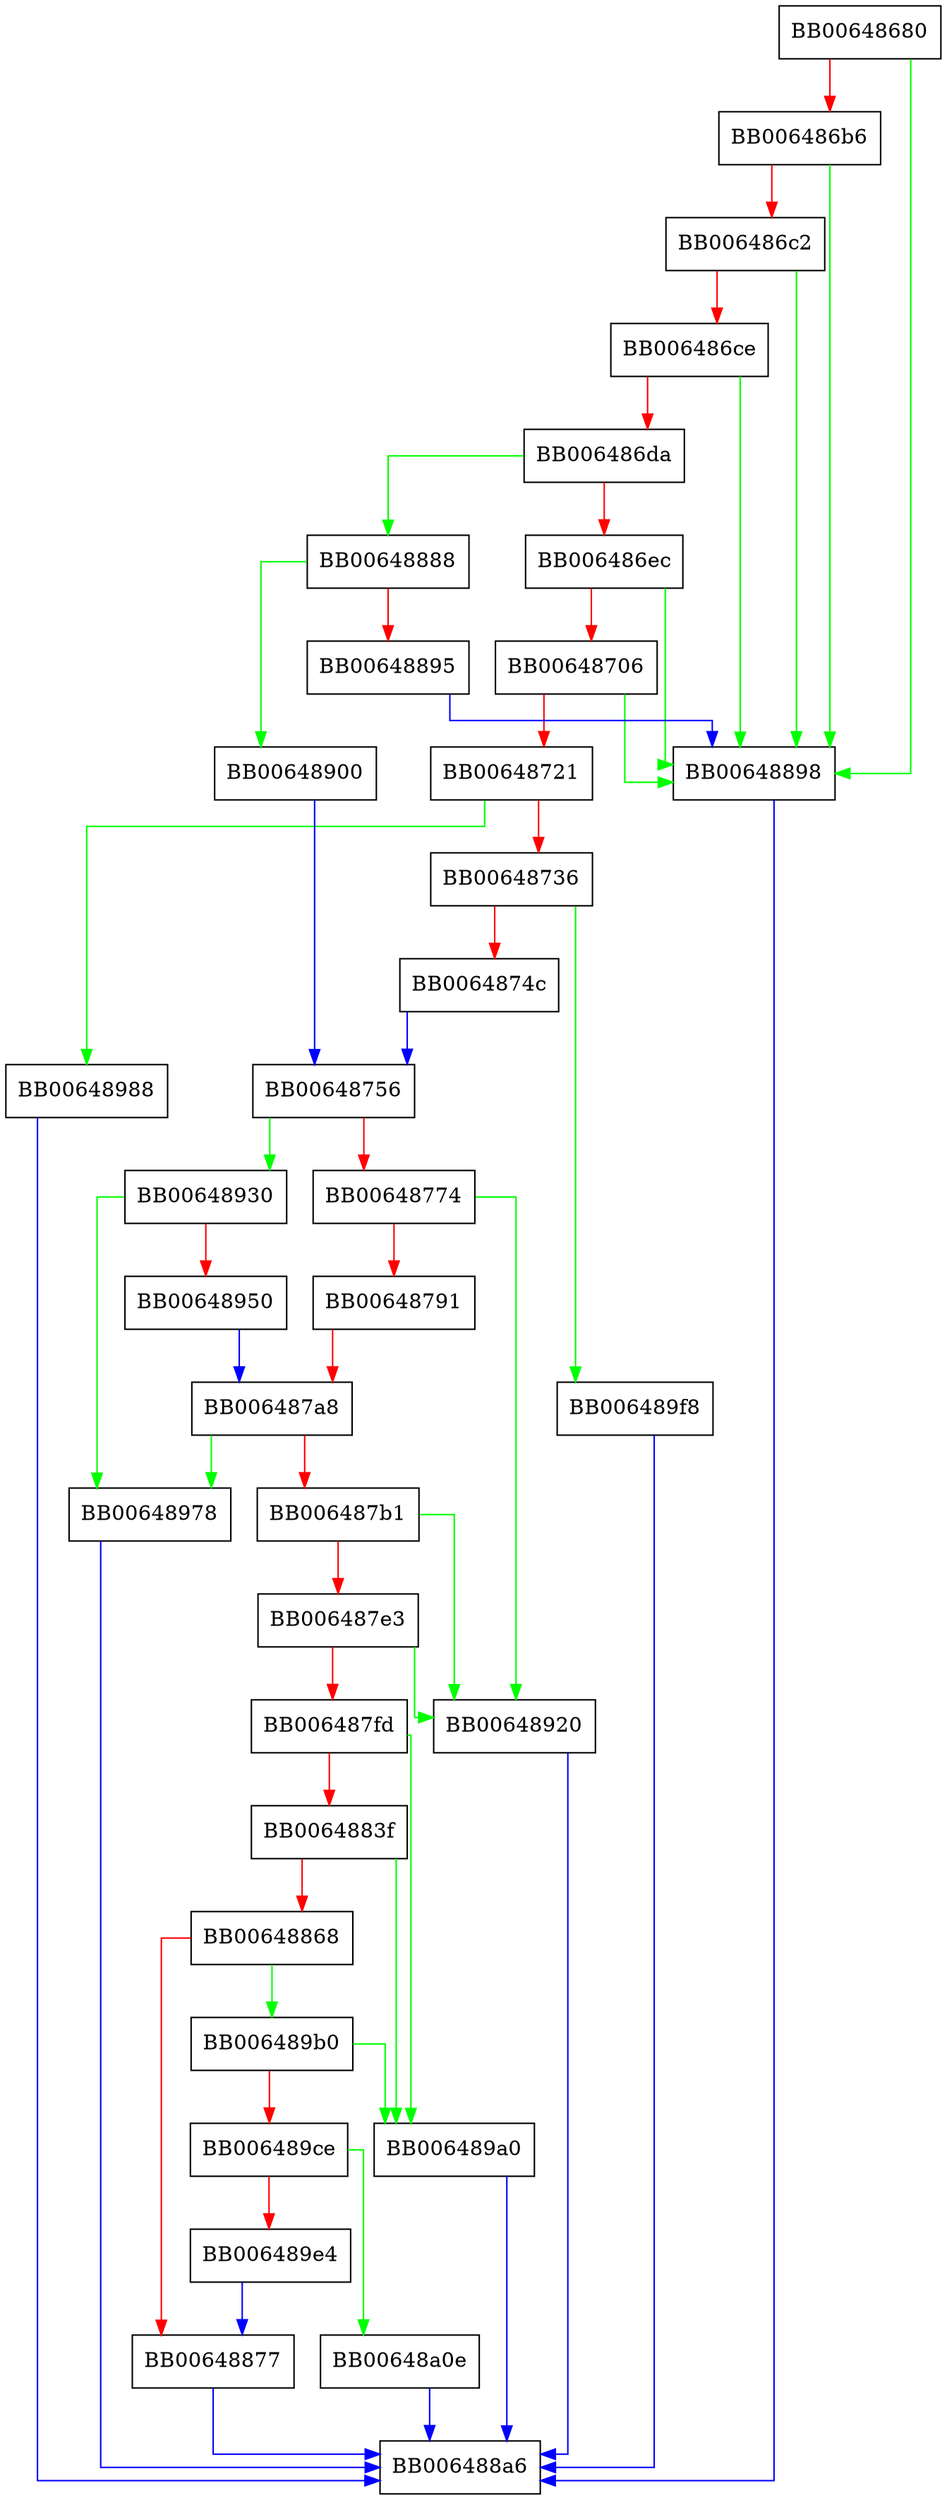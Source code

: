 digraph SRP_create_verifier_ex {
  node [shape="box"];
  graph [splines=ortho];
  BB00648680 -> BB00648898 [color="green"];
  BB00648680 -> BB006486b6 [color="red"];
  BB006486b6 -> BB00648898 [color="green"];
  BB006486b6 -> BB006486c2 [color="red"];
  BB006486c2 -> BB00648898 [color="green"];
  BB006486c2 -> BB006486ce [color="red"];
  BB006486ce -> BB00648898 [color="green"];
  BB006486ce -> BB006486da [color="red"];
  BB006486da -> BB00648888 [color="green"];
  BB006486da -> BB006486ec [color="red"];
  BB006486ec -> BB00648898 [color="green"];
  BB006486ec -> BB00648706 [color="red"];
  BB00648706 -> BB00648898 [color="green"];
  BB00648706 -> BB00648721 [color="red"];
  BB00648721 -> BB00648988 [color="green"];
  BB00648721 -> BB00648736 [color="red"];
  BB00648736 -> BB006489f8 [color="green"];
  BB00648736 -> BB0064874c [color="red"];
  BB0064874c -> BB00648756 [color="blue"];
  BB00648756 -> BB00648930 [color="green"];
  BB00648756 -> BB00648774 [color="red"];
  BB00648774 -> BB00648920 [color="green"];
  BB00648774 -> BB00648791 [color="red"];
  BB00648791 -> BB006487a8 [color="red"];
  BB006487a8 -> BB00648978 [color="green"];
  BB006487a8 -> BB006487b1 [color="red"];
  BB006487b1 -> BB00648920 [color="green"];
  BB006487b1 -> BB006487e3 [color="red"];
  BB006487e3 -> BB00648920 [color="green"];
  BB006487e3 -> BB006487fd [color="red"];
  BB006487fd -> BB006489a0 [color="green"];
  BB006487fd -> BB0064883f [color="red"];
  BB0064883f -> BB006489a0 [color="green"];
  BB0064883f -> BB00648868 [color="red"];
  BB00648868 -> BB006489b0 [color="green"];
  BB00648868 -> BB00648877 [color="red"];
  BB00648877 -> BB006488a6 [color="blue"];
  BB00648888 -> BB00648900 [color="green"];
  BB00648888 -> BB00648895 [color="red"];
  BB00648895 -> BB00648898 [color="blue"];
  BB00648898 -> BB006488a6 [color="blue"];
  BB00648900 -> BB00648756 [color="blue"];
  BB00648920 -> BB006488a6 [color="blue"];
  BB00648930 -> BB00648978 [color="green"];
  BB00648930 -> BB00648950 [color="red"];
  BB00648950 -> BB006487a8 [color="blue"];
  BB00648978 -> BB006488a6 [color="blue"];
  BB00648988 -> BB006488a6 [color="blue"];
  BB006489a0 -> BB006488a6 [color="blue"];
  BB006489b0 -> BB006489a0 [color="green"];
  BB006489b0 -> BB006489ce [color="red"];
  BB006489ce -> BB00648a0e [color="green"];
  BB006489ce -> BB006489e4 [color="red"];
  BB006489e4 -> BB00648877 [color="blue"];
  BB006489f8 -> BB006488a6 [color="blue"];
  BB00648a0e -> BB006488a6 [color="blue"];
}